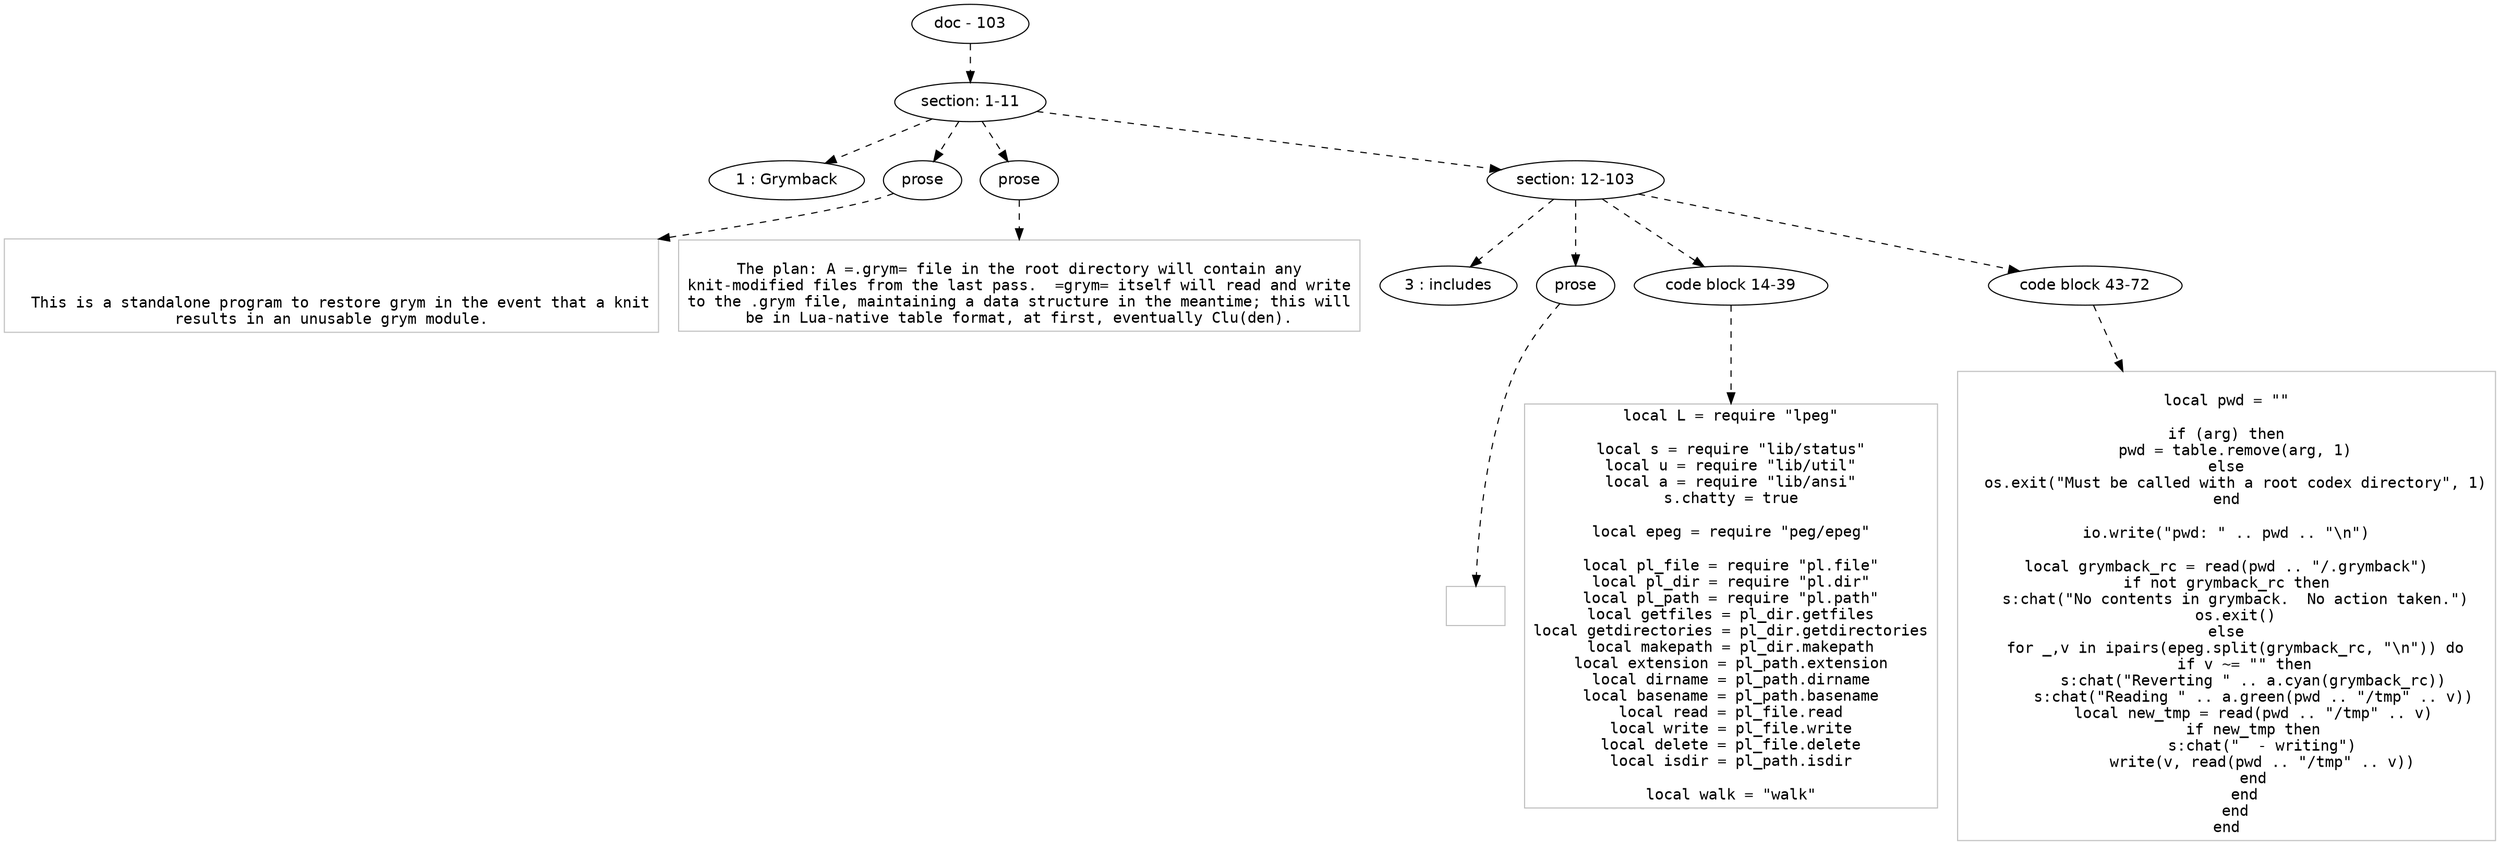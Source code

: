 digraph hierarchy {

node [fontname=Helvetica]
edge [style=dashed]

doc_0 [label="doc - 103"]


doc_0 -> { section_1}
{rank=same; section_1}

section_1 [label="section: 1-11"]


section_1 -> { header_2 prose_3 prose_4 section_5}
{rank=same; header_2 prose_3 prose_4 section_5}

header_2 [label="1 : Grymback"]

prose_3 [label="prose"]

prose_4 [label="prose"]

section_5 [label="section: 12-103"]


prose_3 -> leaf_6
leaf_6  [color=Gray,shape=rectangle,fontname=Inconsolata,label="


  This is a standalone program to restore grym in the event that a knit
results in an unusable grym module.
"]
prose_4 -> leaf_7
leaf_7  [color=Gray,shape=rectangle,fontname=Inconsolata,label="
The plan: A =.grym= file in the root directory will contain any
knit-modified files from the last pass.  =grym= itself will read and write
to the .grym file, maintaining a data structure in the meantime; this will
be in Lua-native table format, at first, eventually Clu(den).
"]
section_5 -> { header_8 prose_9 codeblock_10 codeblock_11}
{rank=same; header_8 prose_9 codeblock_10 codeblock_11}

header_8 [label="3 : includes"]

prose_9 [label="prose"]

codeblock_10 [label="code block 14-39"]

codeblock_11 [label="code block 43-72"]


prose_9 -> leaf_12
leaf_12  [color=Gray,shape=rectangle,fontname=Inconsolata,label="
"]
codeblock_10 -> leaf_13
leaf_13  [color=Gray,shape=rectangle,fontname=Inconsolata,label="local L = require \"lpeg\"

local s = require \"lib/status\"
local u = require \"lib/util\"
local a = require \"lib/ansi\"
s.chatty = true

local epeg = require \"peg/epeg\"

local pl_file = require \"pl.file\"
local pl_dir = require \"pl.dir\"
local pl_path = require \"pl.path\"
local getfiles = pl_dir.getfiles
local getdirectories = pl_dir.getdirectories
local makepath = pl_dir.makepath
local extension = pl_path.extension
local dirname = pl_path.dirname
local basename = pl_path.basename
local read = pl_file.read
local write = pl_file.write
local delete = pl_file.delete
local isdir = pl_path.isdir

local walk = \"walk\""]
codeblock_11 -> leaf_14
leaf_14  [color=Gray,shape=rectangle,fontname=Inconsolata,label="
local pwd = \"\"

if (arg) then
  pwd = table.remove(arg, 1)
else
  os.exit(\"Must be called with a root codex directory\", 1)
end

io.write(\"pwd: \" .. pwd .. \"\\n\")

local grymback_rc = read(pwd .. \"/.grymback\")
if not grymback_rc then
  s:chat(\"No contents in grymback.  No action taken.\")
  os.exit()
else
  for _,v in ipairs(epeg.split(grymback_rc, \"\\n\")) do
    if v ~= \"\" then
      s:chat(\"Reverting \" .. a.cyan(grymback_rc))
      s:chat(\"Reading \" .. a.green(pwd .. \"/tmp\" .. v))
      local new_tmp = read(pwd .. \"/tmp\" .. v)
      if new_tmp then
        s:chat(\"  - writing\")
        write(v, read(pwd .. \"/tmp\" .. v))
      end
    end
  end
end"]

}
